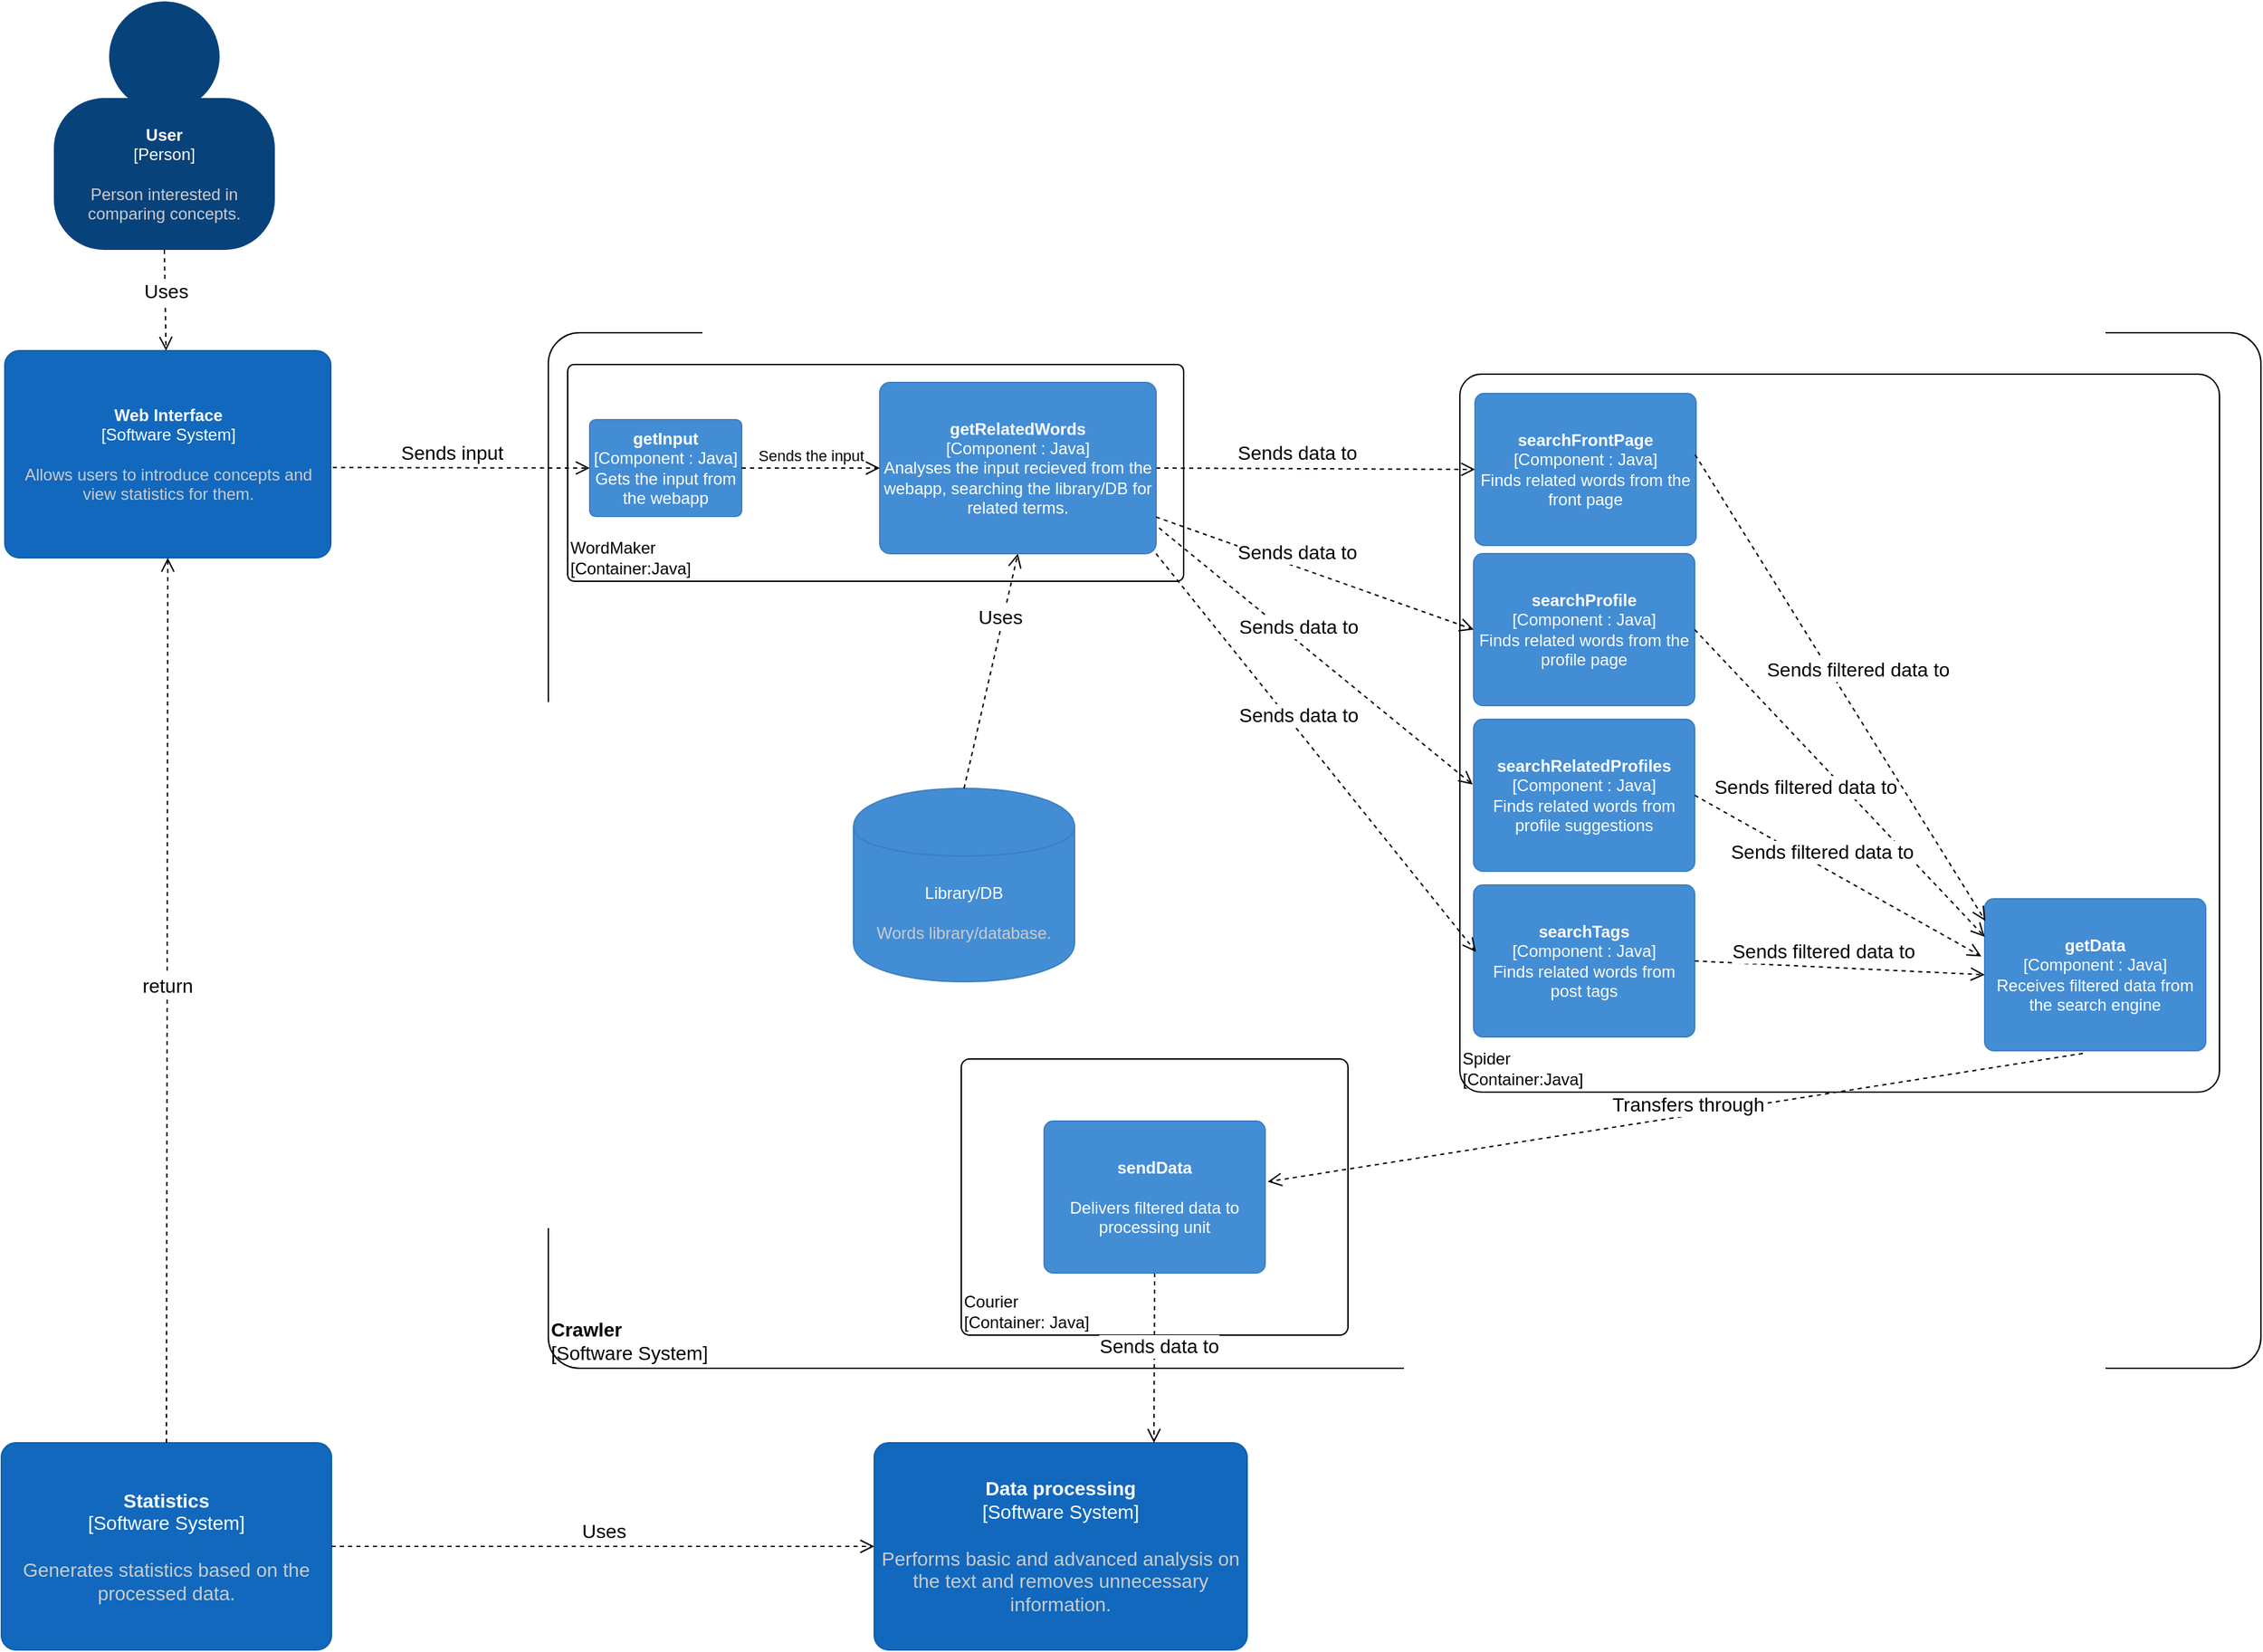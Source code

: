 <mxfile version="16.5.1" type="device"><diagram id="C5RBs43oDa-KdzZeNtuy" name="Page-1"><mxGraphModel dx="2188" dy="1331" grid="1" gridSize="10" guides="1" tooltips="1" connect="1" arrows="1" fold="1" page="1" pageScale="1" pageWidth="827" pageHeight="1169" math="0" shadow="0"><root><mxCell id="WIyWlLk6GJQsqaUBKTNV-0"/><mxCell id="WIyWlLk6GJQsqaUBKTNV-1" parent="WIyWlLk6GJQsqaUBKTNV-0"/><object label="&lt;div style=&quot;text-align: left&quot;&gt;&lt;b&gt;Crawler&lt;/b&gt;&lt;/div&gt;&lt;div style=&quot;text-align: left&quot;&gt;[Software System]&lt;/div&gt;" placeholders="1" c4Name="name" c4Type="ExecutionEnvironment" c4Application="applicationAndVersion" id="lyWaeV8G_kosb5VxgabU-5"><mxCell style="rounded=1;whiteSpace=wrap;html=1;labelBackgroundColor=none;fillColor=#ffffff;fontColor=#000000;align=left;arcSize=3;strokeColor=#000000;verticalAlign=bottom;fontSize=14;" parent="WIyWlLk6GJQsqaUBKTNV-1" vertex="1"><mxGeometry x="400" y="260" width="1240" height="750" as="geometry"/><C4ExecutionEnvironment as="c4"/></mxCell></object><object label="&lt;div style=&quot;text-align: left&quot;&gt;Courier&lt;/div&gt;&lt;div style=&quot;text-align: left&quot;&gt;[Container: Java]&lt;/div&gt;" placeholders="1" c4Name="name" c4Type="ExecutionEnvironment" c4Application="applicationAndVersion" id="G93OA8YN8DyEP0vdQRYM-5"><mxCell style="rounded=1;whiteSpace=wrap;html=1;labelBackgroundColor=none;fillColor=#ffffff;fontColor=#000000;align=left;arcSize=3;strokeColor=#000000;verticalAlign=bottom;" parent="WIyWlLk6GJQsqaUBKTNV-1" vertex="1"><mxGeometry x="699" y="786" width="280" height="200" as="geometry"/><C4ExecutionEnvironment as="c4"/></mxCell></object><object label="&lt;div style=&quot;text-align: left&quot;&gt;Spider&lt;/div&gt;&lt;div style=&quot;text-align: left&quot;&gt;[Container:Java]&lt;/div&gt;" placeholders="1" c4Name="name" c4Type="ExecutionEnvironment" c4Application="applicationAndVersion" id="vZiQNK2FNAdfiuAQUlE2-6"><mxCell style="rounded=1;whiteSpace=wrap;html=1;labelBackgroundColor=none;fillColor=#ffffff;fontColor=#000000;align=left;arcSize=3;strokeColor=#000000;verticalAlign=bottom;" parent="WIyWlLk6GJQsqaUBKTNV-1" vertex="1"><mxGeometry x="1060" y="290" width="550" height="520" as="geometry"/><C4ExecutionEnvironment as="c4"/></mxCell></object><object label="&lt;div style=&quot;text-align: left&quot;&gt;&lt;span&gt;WordMaker&lt;/span&gt;&lt;/div&gt;&lt;div style=&quot;text-align: left&quot;&gt;&lt;span&gt;[Container:Java]&lt;/span&gt;&lt;/div&gt;" placeholders="1" c4Name="name" c4Type="ExecutionEnvironment" c4Application="applicationAndVersion" id="vZiQNK2FNAdfiuAQUlE2-0"><mxCell style="rounded=1;whiteSpace=wrap;html=1;labelBackgroundColor=none;fillColor=#ffffff;fontColor=#000000;align=left;arcSize=3;strokeColor=#000000;verticalAlign=bottom;" parent="WIyWlLk6GJQsqaUBKTNV-1" vertex="1"><mxGeometry x="414" y="283" width="446" height="157" as="geometry"/><C4ExecutionEnvironment as="c4"/></mxCell></object><mxCell id="lyWaeV8G_kosb5VxgabU-0" value="" style="group;rounded=0;labelBackgroundColor=none;fillColor=none;fontColor=#ffffff;align=center;html=1;" parent="WIyWlLk6GJQsqaUBKTNV-1" vertex="1" connectable="0"><mxGeometry x="42" y="20" width="160" height="180" as="geometry"/><C4Person as="c4"/></mxCell><object label="&lt;b&gt;User&lt;/b&gt;&lt;br&gt;&lt;div&gt;[Person]&lt;/div&gt;&lt;div&gt;&lt;br&gt;&lt;/div&gt;&lt;div&gt;&lt;font color=&quot;#cccccc&quot;&gt;Person interested in comparing concepts.&lt;/font&gt;&lt;/div&gt;" placeholders="1" c4Name="name" c4Type="body" c4Description="Description" id="lyWaeV8G_kosb5VxgabU-1"><mxCell style="rounded=1;whiteSpace=wrap;html=1;labelBackgroundColor=none;fillColor=#08427b;fontColor=#ffffff;align=center;arcSize=33;strokeColor=3c7fc0;" parent="lyWaeV8G_kosb5VxgabU-0" vertex="1"><mxGeometry y="70" width="160" height="110" as="geometry"/><C4Person as="c4"/></mxCell></object><mxCell id="lyWaeV8G_kosb5VxgabU-2" value="" style="ellipse;whiteSpace=wrap;html=1;aspect=fixed;rounded=0;labelBackgroundColor=none;fillColor=#08427b;fontSize=12;fontColor=#ffffff;align=center;strokeColor=3c7fc0;" parent="lyWaeV8G_kosb5VxgabU-0" vertex="1"><mxGeometry x="40" width="80" height="80" as="geometry"/><C4Person as="c4"/></mxCell><object label="&lt;b&gt;Web Interface&lt;/b&gt;&lt;div&gt;[Software System]&lt;/div&gt;&lt;div&gt;&lt;br&gt;&lt;/div&gt;&lt;div&gt;&lt;font color=&quot;#cccccc&quot;&gt;Allows users to introduce concepts and view statistics for them.&lt;/font&gt;&lt;/div&gt;" placeholders="1" c4Name="name" c4Type="SoftwareSystem" c4Description="Description" id="lyWaeV8G_kosb5VxgabU-3"><mxCell style="rounded=1;whiteSpace=wrap;html=1;labelBackgroundColor=none;fillColor=#1168bd;fontColor=#ffffff;align=center;arcSize=7;strokeColor=#0f5eaa;" parent="WIyWlLk6GJQsqaUBKTNV-1" vertex="1"><mxGeometry x="6.5" y="273" width="236" height="150" as="geometry"/><C4SoftwareSystem as="c4"/></mxCell></object><mxCell id="lyWaeV8G_kosb5VxgabU-4" value="&lt;font style=&quot;font-size: 14px&quot;&gt;Uses&lt;/font&gt;" style="html=1;verticalAlign=bottom;endArrow=open;dashed=1;endSize=8;rounded=0;exitX=0.5;exitY=1;exitDx=0;exitDy=0;" parent="WIyWlLk6GJQsqaUBKTNV-1" source="lyWaeV8G_kosb5VxgabU-1" target="lyWaeV8G_kosb5VxgabU-3" edge="1"><mxGeometry x="0.143" relative="1" as="geometry"><mxPoint x="500" y="410" as="sourcePoint"/><mxPoint x="420" y="410" as="targetPoint"/><Array as="points"/><mxPoint as="offset"/></mxGeometry></mxCell><mxCell id="lyWaeV8G_kosb5VxgabU-6" value="Sends input" style="html=1;verticalAlign=bottom;endArrow=open;dashed=1;endSize=8;rounded=0;fontSize=14;exitX=1.006;exitY=0.564;exitDx=0;exitDy=0;exitPerimeter=0;entryX=0;entryY=0.5;entryDx=0;entryDy=0;" parent="WIyWlLk6GJQsqaUBKTNV-1" source="lyWaeV8G_kosb5VxgabU-3" target="vZiQNK2FNAdfiuAQUlE2-2" edge="1"><mxGeometry x="-0.077" relative="1" as="geometry"><mxPoint x="610" y="490" as="sourcePoint"/><mxPoint x="354.04" y="331.95" as="targetPoint"/><mxPoint as="offset"/></mxGeometry></mxCell><mxCell id="lyWaeV8G_kosb5VxgabU-10" value="Sends data to" style="html=1;verticalAlign=bottom;endArrow=open;dashed=1;endSize=8;rounded=0;fontSize=14;exitX=1;exitY=0.5;exitDx=0;exitDy=0;entryX=0;entryY=0.5;entryDx=0;entryDy=0;" parent="WIyWlLk6GJQsqaUBKTNV-1" source="vZiQNK2FNAdfiuAQUlE2-4" target="vZiQNK2FNAdfiuAQUlE2-7" edge="1"><mxGeometry x="-0.111" relative="1" as="geometry"><mxPoint x="519" y="338" as="sourcePoint"/><mxPoint x="1080" y="358" as="targetPoint"/><mxPoint as="offset"/></mxGeometry></mxCell><mxCell id="lyWaeV8G_kosb5VxgabU-12" value="Transfers through" style="html=1;verticalAlign=bottom;endArrow=open;dashed=1;endSize=8;rounded=0;fontSize=14;entryX=1.012;entryY=0.399;entryDx=0;entryDy=0;exitX=0.444;exitY=1.018;exitDx=0;exitDy=0;exitPerimeter=0;entryPerimeter=0;" parent="WIyWlLk6GJQsqaUBKTNV-1" source="G93OA8YN8DyEP0vdQRYM-3" target="G93OA8YN8DyEP0vdQRYM-8" edge="1"><mxGeometry x="-0.027" y="3" relative="1" as="geometry"><mxPoint x="1330" y="710" as="sourcePoint"/><mxPoint x="1230" y="800" as="targetPoint"/><mxPoint as="offset"/></mxGeometry></mxCell><object label="&lt;span&gt;Library/DB&lt;/span&gt;&lt;div&gt;&lt;br&gt;&lt;/div&gt;&lt;div&gt;&lt;font color=&quot;#cccccc&quot;&gt;Words library/database.&lt;/font&gt;&lt;/div&gt;" placeholders="1" c4Type="Database" c4Technology="technology" c4Description="Description" id="lyWaeV8G_kosb5VxgabU-13"><mxCell style="shape=cylinder;whiteSpace=wrap;html=1;boundedLbl=1;rounded=0;labelBackgroundColor=none;fillColor=#438dd5;fontSize=12;fontColor=#ffffff;align=center;strokeColor=#3c7fc0;" parent="WIyWlLk6GJQsqaUBKTNV-1" vertex="1"><mxGeometry x="621" y="590" width="160" height="140" as="geometry"/><C4Database as="c4"/></mxCell></object><mxCell id="lyWaeV8G_kosb5VxgabU-14" value="Uses" style="html=1;verticalAlign=bottom;endArrow=open;dashed=1;endSize=8;rounded=0;fontSize=14;entryX=0.5;entryY=1;entryDx=0;entryDy=0;exitX=0.5;exitY=0;exitDx=0;exitDy=0;" parent="WIyWlLk6GJQsqaUBKTNV-1" source="lyWaeV8G_kosb5VxgabU-13" target="vZiQNK2FNAdfiuAQUlE2-4" edge="1"><mxGeometry x="0.333" relative="1" as="geometry"><mxPoint x="439" y="460" as="sourcePoint"/><mxPoint x="555" y="473" as="targetPoint"/><mxPoint as="offset"/></mxGeometry></mxCell><object label="&lt;b&gt;Data processing&lt;/b&gt;&lt;br&gt;&lt;div&gt;[Software System]&lt;/div&gt;&lt;div&gt;&lt;br&gt;&lt;/div&gt;&lt;div&gt;&lt;font color=&quot;#cccccc&quot;&gt;Performs basic and advanced analysis on the text and removes unnecessary information.&lt;/font&gt;&lt;/div&gt;" placeholders="1" c4Name="name" c4Type="SoftwareSystem" c4Description="Description" id="lyWaeV8G_kosb5VxgabU-15"><mxCell style="rounded=1;whiteSpace=wrap;html=1;labelBackgroundColor=none;fillColor=#1168bd;fontColor=#ffffff;align=center;arcSize=7;strokeColor=#0f5eaa;fontSize=14;" parent="WIyWlLk6GJQsqaUBKTNV-1" vertex="1"><mxGeometry x="636" y="1064" width="270" height="150" as="geometry"/><C4SoftwareSystem as="c4"/></mxCell></object><mxCell id="lyWaeV8G_kosb5VxgabU-16" value="&lt;font color=&quot;#000000&quot;&gt;Sends data to&lt;/font&gt;" style="html=1;verticalAlign=bottom;endArrow=open;dashed=1;endSize=8;rounded=0;fontSize=14;fontColor=#CCCCCC;exitX=0.5;exitY=1;exitDx=0;exitDy=0;entryX=0.75;entryY=0;entryDx=0;entryDy=0;" parent="WIyWlLk6GJQsqaUBKTNV-1" source="G93OA8YN8DyEP0vdQRYM-8" target="lyWaeV8G_kosb5VxgabU-15" edge="1"><mxGeometry x="0.041" y="3" relative="1" as="geometry"><mxPoint x="624.5" y="680" as="sourcePoint"/><mxPoint x="1230" y="910" as="targetPoint"/><mxPoint as="offset"/></mxGeometry></mxCell><object label="&lt;b&gt;Statistics&lt;/b&gt;&lt;br&gt;&lt;div&gt;[Software System]&lt;/div&gt;&lt;div&gt;&lt;br&gt;&lt;/div&gt;&lt;div&gt;&lt;font color=&quot;#cccccc&quot;&gt;Generates statistics based on the processed data.&lt;/font&gt;&lt;/div&gt;" placeholders="1" c4Name="name" c4Type="SoftwareSystem" c4Description="Description" id="lyWaeV8G_kosb5VxgabU-17"><mxCell style="rounded=1;whiteSpace=wrap;html=1;labelBackgroundColor=none;fillColor=#1168bd;fontColor=#ffffff;align=center;arcSize=7;strokeColor=#0f5eaa;fontSize=14;" parent="WIyWlLk6GJQsqaUBKTNV-1" vertex="1"><mxGeometry x="4" y="1064" width="239" height="150" as="geometry"/><C4SoftwareSystem as="c4"/></mxCell></object><mxCell id="lyWaeV8G_kosb5VxgabU-18" value="&lt;font color=&quot;#000000&quot;&gt;Uses&lt;/font&gt;" style="html=1;verticalAlign=bottom;endArrow=open;dashed=1;endSize=8;rounded=0;fontSize=14;fontColor=#CCCCCC;exitX=1;exitY=0.5;exitDx=0;exitDy=0;entryX=0;entryY=0.5;entryDx=0;entryDy=0;" parent="WIyWlLk6GJQsqaUBKTNV-1" source="lyWaeV8G_kosb5VxgabU-17" target="lyWaeV8G_kosb5VxgabU-15" edge="1"><mxGeometry relative="1" as="geometry"><mxPoint x="390" y="730" as="sourcePoint"/><mxPoint x="310" y="730" as="targetPoint"/></mxGeometry></mxCell><mxCell id="lyWaeV8G_kosb5VxgabU-19" value="return" style="html=1;verticalAlign=bottom;endArrow=open;dashed=1;endSize=8;rounded=0;fontSize=14;fontColor=#000000;exitX=0.5;exitY=0;exitDx=0;exitDy=0;entryX=0.5;entryY=1;entryDx=0;entryDy=0;" parent="WIyWlLk6GJQsqaUBKTNV-1" source="lyWaeV8G_kosb5VxgabU-17" target="lyWaeV8G_kosb5VxgabU-3" edge="1"><mxGeometry relative="1" as="geometry"><mxPoint x="511" y="460" as="sourcePoint"/><mxPoint x="431" y="460" as="targetPoint"/></mxGeometry></mxCell><object label="&lt;b&gt;getInput&lt;/b&gt;&lt;br&gt;&lt;div&gt;[Component : Java]&lt;/div&gt;&lt;div&gt;Gets the input from the webapp&lt;/div&gt;" placeholders="1" c4Name="name" c4Type="Container" c4Technology="technology" c4Description="Description" id="vZiQNK2FNAdfiuAQUlE2-2"><mxCell style="rounded=1;whiteSpace=wrap;html=1;labelBackgroundColor=none;fillColor=#438dd5;fontColor=#ffffff;align=center;arcSize=6;strokeColor=#3c7fc0;" parent="WIyWlLk6GJQsqaUBKTNV-1" vertex="1"><mxGeometry x="430" y="323" width="110" height="70" as="geometry"/><C4Container as="c4"/></mxCell></object><object label="&lt;b&gt;getRelatedWords&lt;/b&gt;&lt;br&gt;[Component : Java]&lt;br&gt;Analyses the input recieved from the webapp, searching the library/DB for related terms." placeholders="1" c4Name="name" c4Type="Container" c4Technology="technology" c4Description="Description" id="vZiQNK2FNAdfiuAQUlE2-4"><mxCell style="rounded=1;whiteSpace=wrap;html=1;labelBackgroundColor=none;fillColor=#438dd5;fontColor=#ffffff;align=center;arcSize=6;strokeColor=#3c7fc0;" parent="WIyWlLk6GJQsqaUBKTNV-1" vertex="1"><mxGeometry x="640" y="296" width="200" height="124" as="geometry"/><C4Container as="c4"/></mxCell></object><mxCell id="vZiQNK2FNAdfiuAQUlE2-5" value="Sends the input" style="html=1;verticalAlign=bottom;endArrow=open;dashed=1;endSize=8;rounded=0;exitX=1;exitY=0.5;exitDx=0;exitDy=0;entryX=0;entryY=0.5;entryDx=0;entryDy=0;" parent="WIyWlLk6GJQsqaUBKTNV-1" source="vZiQNK2FNAdfiuAQUlE2-2" target="vZiQNK2FNAdfiuAQUlE2-4" edge="1"><mxGeometry relative="1" as="geometry"><mxPoint x="550" y="400" as="sourcePoint"/><mxPoint x="470" y="400" as="targetPoint"/></mxGeometry></mxCell><object label="&lt;b&gt;searchFrontPage&lt;br&gt;&lt;/b&gt;[Component : Java]&lt;br&gt;Finds related words from the front page" placeholders="1" c4Name="name" c4Type="Container" c4Technology="technology" c4Description="Description" id="vZiQNK2FNAdfiuAQUlE2-7"><mxCell style="rounded=1;whiteSpace=wrap;html=1;labelBackgroundColor=none;fillColor=#438dd5;fontColor=#ffffff;align=center;arcSize=6;strokeColor=#3c7fc0;" parent="WIyWlLk6GJQsqaUBKTNV-1" vertex="1"><mxGeometry x="1071" y="304" width="160" height="110" as="geometry"/><C4Container as="c4"/></mxCell></object><object label="&lt;b&gt;searchProfile&lt;/b&gt;&lt;br&gt;&lt;div&gt;[Component : Java]&lt;br&gt;&lt;/div&gt;&lt;div&gt;Finds related words from the profile page&lt;/div&gt;" placeholders="1" c4Name="name" c4Type="Container" c4Technology="technology" c4Description="Description" id="G93OA8YN8DyEP0vdQRYM-0"><mxCell style="rounded=1;whiteSpace=wrap;html=1;labelBackgroundColor=none;fillColor=#438dd5;fontColor=#ffffff;align=center;arcSize=6;strokeColor=#3c7fc0;" parent="WIyWlLk6GJQsqaUBKTNV-1" vertex="1"><mxGeometry x="1070" y="420" width="160" height="110" as="geometry"/><C4Container as="c4"/></mxCell></object><object label="&lt;b&gt;searchTags&lt;/b&gt;&lt;br&gt;&lt;div&gt;[Component : Java]&lt;br&gt;&lt;/div&gt;&lt;div&gt;Finds related words from post tags&lt;/div&gt;" placeholders="1" c4Name="name" c4Type="Container" c4Technology="technology" c4Description="Description" id="G93OA8YN8DyEP0vdQRYM-1"><mxCell style="rounded=1;whiteSpace=wrap;html=1;labelBackgroundColor=none;fillColor=#438dd5;fontColor=#ffffff;align=center;arcSize=6;strokeColor=#3c7fc0;" parent="WIyWlLk6GJQsqaUBKTNV-1" vertex="1"><mxGeometry x="1070" y="660" width="160" height="110" as="geometry"/><C4Container as="c4"/></mxCell></object><object label="&lt;b&gt;searchRelatedProfiles&lt;/b&gt;&lt;br&gt;&lt;div&gt;[Component : Java]&lt;br&gt;&lt;/div&gt;&lt;div&gt;Finds related words from profile suggestions&lt;/div&gt;" placeholders="1" c4Name="name" c4Type="Container" c4Technology="technology" c4Description="Description" id="G93OA8YN8DyEP0vdQRYM-2"><mxCell style="rounded=1;whiteSpace=wrap;html=1;labelBackgroundColor=none;fillColor=#438dd5;fontColor=#ffffff;align=center;arcSize=6;strokeColor=#3c7fc0;" parent="WIyWlLk6GJQsqaUBKTNV-1" vertex="1"><mxGeometry x="1070" y="540" width="160" height="110" as="geometry"/><C4Container as="c4"/></mxCell></object><object label="&lt;b&gt;getData&lt;br&gt;&lt;/b&gt;[Component : Java]&lt;br&gt;&lt;div&gt;Receives filtered data from the search engine&lt;/div&gt;" placeholders="1" c4Name="name" c4Type="Container" c4Technology="technology" c4Description="Description" id="G93OA8YN8DyEP0vdQRYM-3"><mxCell style="rounded=1;whiteSpace=wrap;html=1;labelBackgroundColor=none;fillColor=#438dd5;fontColor=#ffffff;align=center;arcSize=6;strokeColor=#3c7fc0;" parent="WIyWlLk6GJQsqaUBKTNV-1" vertex="1"><mxGeometry x="1440" y="670" width="160" height="110" as="geometry"/><C4Container as="c4"/></mxCell></object><object label="&lt;b&gt;sendData&lt;/b&gt;&lt;br&gt;&lt;div&gt;&lt;br&gt;&lt;/div&gt;&lt;div&gt;Delivers filtered data to processing unit&lt;/div&gt;" placeholders="1" c4Name="name" c4Type="Container" c4Technology="technology" c4Description="Description" id="G93OA8YN8DyEP0vdQRYM-8"><mxCell style="rounded=1;whiteSpace=wrap;html=1;labelBackgroundColor=none;fillColor=#438dd5;fontColor=#ffffff;align=center;arcSize=6;strokeColor=#3c7fc0;" parent="WIyWlLk6GJQsqaUBKTNV-1" vertex="1"><mxGeometry x="759" y="831" width="160" height="110" as="geometry"/><C4Container as="c4"/></mxCell></object><mxCell id="G93OA8YN8DyEP0vdQRYM-11" value="Sends data to" style="html=1;verticalAlign=bottom;endArrow=open;dashed=1;endSize=8;rounded=0;fontSize=14;entryX=0;entryY=0.5;entryDx=0;entryDy=0;" parent="WIyWlLk6GJQsqaUBKTNV-1" source="vZiQNK2FNAdfiuAQUlE2-4" target="G93OA8YN8DyEP0vdQRYM-0" edge="1"><mxGeometry x="-0.111" relative="1" as="geometry"><mxPoint x="800.0" y="411.82" as="sourcePoint"/><mxPoint x="1109.0" y="411.82" as="targetPoint"/><mxPoint as="offset"/></mxGeometry></mxCell><mxCell id="G93OA8YN8DyEP0vdQRYM-12" value="Sends data to" style="html=1;verticalAlign=bottom;endArrow=open;dashed=1;endSize=8;rounded=0;fontSize=14;exitX=1.011;exitY=0.85;exitDx=0;exitDy=0;entryX=-0.004;entryY=0.43;entryDx=0;entryDy=0;exitPerimeter=0;entryPerimeter=0;" parent="WIyWlLk6GJQsqaUBKTNV-1" source="vZiQNK2FNAdfiuAQUlE2-4" target="G93OA8YN8DyEP0vdQRYM-2" edge="1"><mxGeometry x="-0.111" relative="1" as="geometry"><mxPoint x="781.0" y="480" as="sourcePoint"/><mxPoint x="1090.0" y="480" as="targetPoint"/><mxPoint as="offset"/></mxGeometry></mxCell><mxCell id="G93OA8YN8DyEP0vdQRYM-13" value="Sends data to" style="html=1;verticalAlign=bottom;endArrow=open;dashed=1;endSize=8;rounded=0;fontSize=14;exitX=1;exitY=1;exitDx=0;exitDy=0;entryX=0.011;entryY=0.441;entryDx=0;entryDy=0;entryPerimeter=0;" parent="WIyWlLk6GJQsqaUBKTNV-1" source="vZiQNK2FNAdfiuAQUlE2-4" target="G93OA8YN8DyEP0vdQRYM-1" edge="1"><mxGeometry x="-0.111" relative="1" as="geometry"><mxPoint x="791.0" y="540" as="sourcePoint"/><mxPoint x="1100.0" y="540" as="targetPoint"/><mxPoint as="offset"/></mxGeometry></mxCell><mxCell id="G93OA8YN8DyEP0vdQRYM-15" value="Sends filtered data to" style="html=1;verticalAlign=bottom;endArrow=open;dashed=1;endSize=8;rounded=0;fontSize=14;exitX=1;exitY=0.5;exitDx=0;exitDy=0;entryX=0;entryY=0.25;entryDx=0;entryDy=0;" parent="WIyWlLk6GJQsqaUBKTNV-1" source="G93OA8YN8DyEP0vdQRYM-0" target="G93OA8YN8DyEP0vdQRYM-3" edge="1"><mxGeometry x="-0.047" y="-28" relative="1" as="geometry"><mxPoint x="1261.0" y="398" as="sourcePoint"/><mxPoint x="1400" y="500" as="targetPoint"/><mxPoint as="offset"/></mxGeometry></mxCell><mxCell id="G93OA8YN8DyEP0vdQRYM-16" value="Sends filtered data to" style="html=1;verticalAlign=bottom;endArrow=open;dashed=1;endSize=8;rounded=0;fontSize=14;exitX=0.996;exitY=0.403;exitDx=0;exitDy=0;entryX=0.003;entryY=0.145;entryDx=0;entryDy=0;exitPerimeter=0;entryPerimeter=0;" parent="WIyWlLk6GJQsqaUBKTNV-1" source="vZiQNK2FNAdfiuAQUlE2-7" target="G93OA8YN8DyEP0vdQRYM-3" edge="1"><mxGeometry x="0.024" y="12" relative="1" as="geometry"><mxPoint x="1250.0" y="350" as="sourcePoint"/><mxPoint x="1559.0" y="350" as="targetPoint"/><mxPoint as="offset"/></mxGeometry></mxCell><mxCell id="G93OA8YN8DyEP0vdQRYM-17" value="Sends filtered data to" style="html=1;verticalAlign=bottom;endArrow=open;dashed=1;endSize=8;rounded=0;fontSize=14;exitX=1;exitY=0.5;exitDx=0;exitDy=0;entryX=0;entryY=0.5;entryDx=0;entryDy=0;" parent="WIyWlLk6GJQsqaUBKTNV-1" source="G93OA8YN8DyEP0vdQRYM-1" target="G93OA8YN8DyEP0vdQRYM-3" edge="1"><mxGeometry x="-0.111" relative="1" as="geometry"><mxPoint x="1335.5" y="594.41" as="sourcePoint"/><mxPoint x="1644.5" y="594.41" as="targetPoint"/><mxPoint as="offset"/></mxGeometry></mxCell><mxCell id="G93OA8YN8DyEP0vdQRYM-18" value="Sends filtered data to" style="html=1;verticalAlign=bottom;endArrow=open;dashed=1;endSize=8;rounded=0;fontSize=14;exitX=1;exitY=0.5;exitDx=0;exitDy=0;entryX=-0.015;entryY=0.379;entryDx=0;entryDy=0;entryPerimeter=0;" parent="WIyWlLk6GJQsqaUBKTNV-1" source="G93OA8YN8DyEP0vdQRYM-2" target="G93OA8YN8DyEP0vdQRYM-3" edge="1"><mxGeometry x="-0.111" relative="1" as="geometry"><mxPoint x="1280.0" y="430" as="sourcePoint"/><mxPoint x="1589.0" y="430" as="targetPoint"/><mxPoint as="offset"/></mxGeometry></mxCell></root></mxGraphModel></diagram></mxfile>